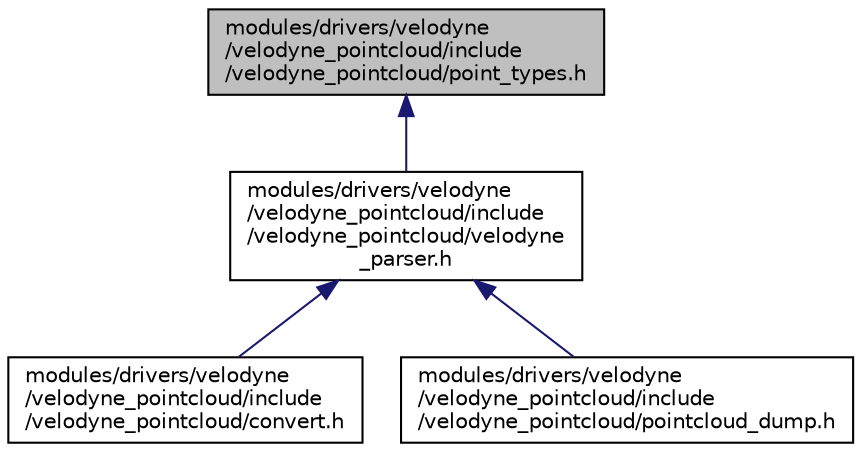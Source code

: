 digraph "modules/drivers/velodyne/velodyne_pointcloud/include/velodyne_pointcloud/point_types.h"
{
  edge [fontname="Helvetica",fontsize="10",labelfontname="Helvetica",labelfontsize="10"];
  node [fontname="Helvetica",fontsize="10",shape=record];
  Node1 [label="modules/drivers/velodyne\l/velodyne_pointcloud/include\l/velodyne_pointcloud/point_types.h",height=0.2,width=0.4,color="black", fillcolor="grey75", style="filled" fontcolor="black"];
  Node1 -> Node2 [dir="back",color="midnightblue",fontsize="10",style="solid",fontname="Helvetica"];
  Node2 [label="modules/drivers/velodyne\l/velodyne_pointcloud/include\l/velodyne_pointcloud/velodyne\l_parser.h",height=0.2,width=0.4,color="black", fillcolor="white", style="filled",URL="$velodyne__parser_8h.html"];
  Node2 -> Node3 [dir="back",color="midnightblue",fontsize="10",style="solid",fontname="Helvetica"];
  Node3 [label="modules/drivers/velodyne\l/velodyne_pointcloud/include\l/velodyne_pointcloud/convert.h",height=0.2,width=0.4,color="black", fillcolor="white", style="filled",URL="$convert_8h.html"];
  Node2 -> Node4 [dir="back",color="midnightblue",fontsize="10",style="solid",fontname="Helvetica"];
  Node4 [label="modules/drivers/velodyne\l/velodyne_pointcloud/include\l/velodyne_pointcloud/pointcloud_dump.h",height=0.2,width=0.4,color="black", fillcolor="white", style="filled",URL="$pointcloud__dump_8h.html"];
}
